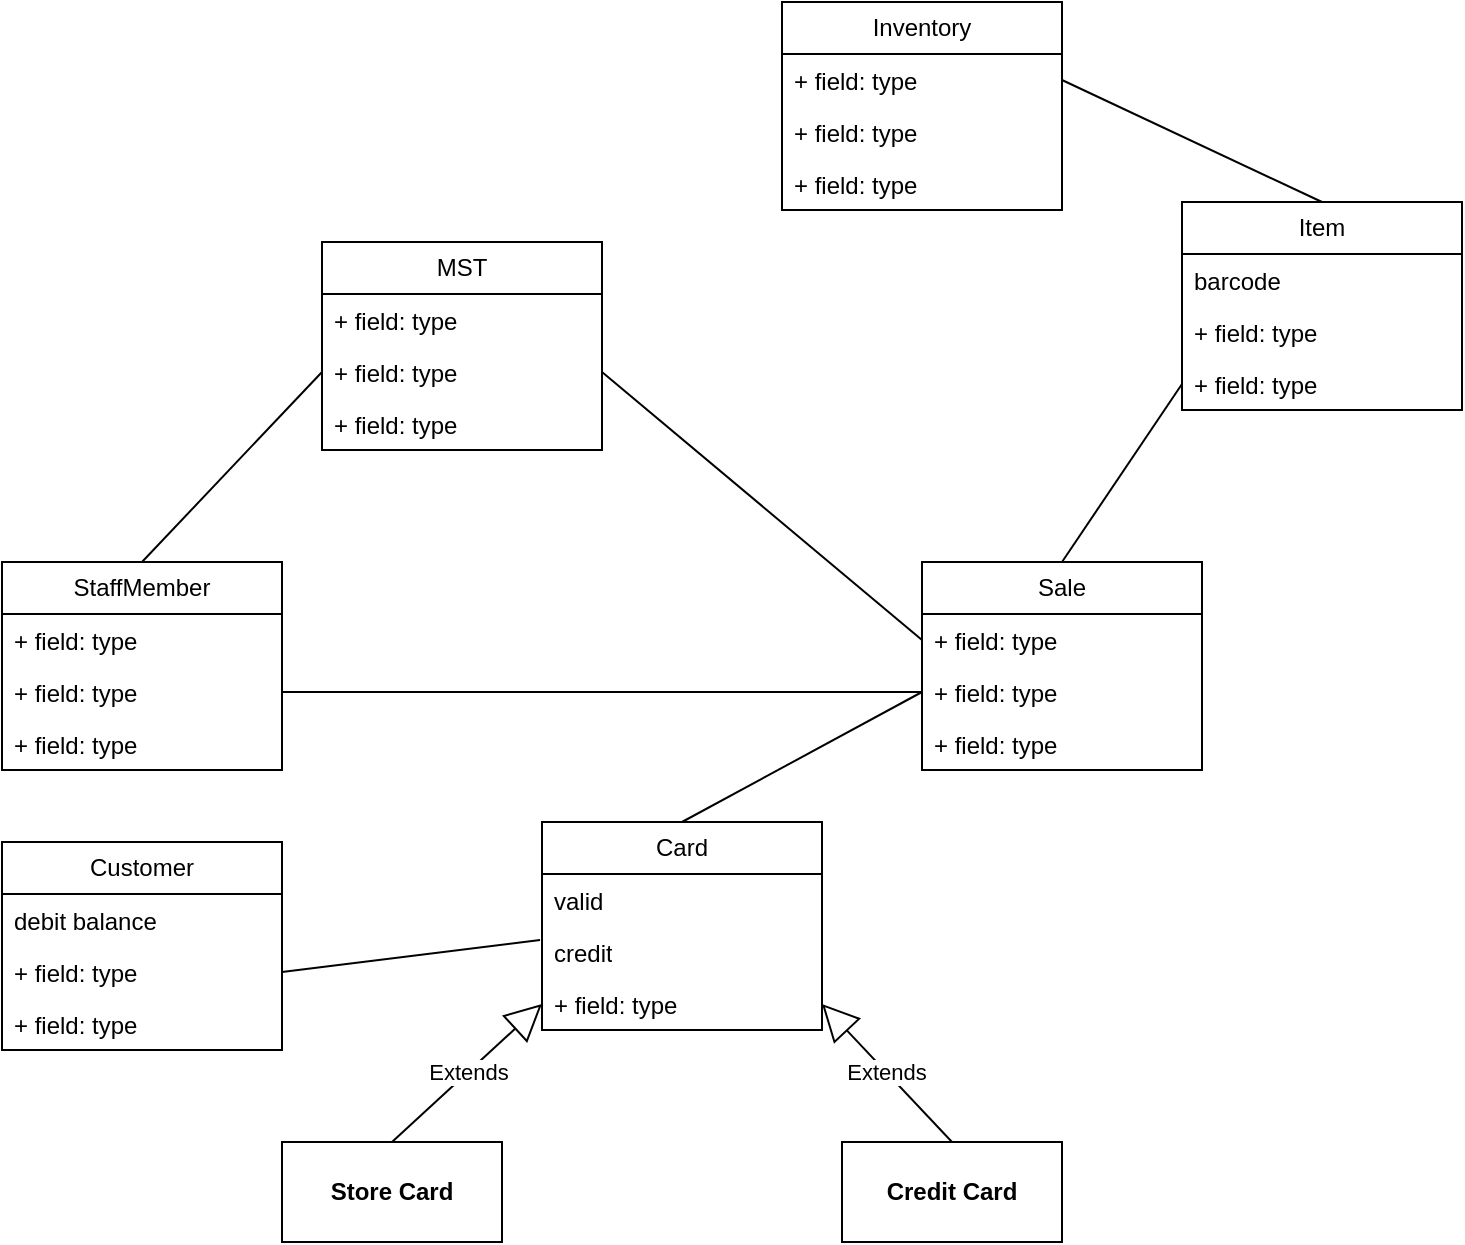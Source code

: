 <mxfile version="26.2.2">
  <diagram name="Page-1" id="Xi5MQ2adSp-Ea2K82q50">
    <mxGraphModel dx="1208" dy="586" grid="1" gridSize="10" guides="1" tooltips="1" connect="1" arrows="1" fold="1" page="1" pageScale="1" pageWidth="850" pageHeight="1100" math="0" shadow="0">
      <root>
        <mxCell id="0" />
        <mxCell id="1" parent="0" />
        <mxCell id="RNlA4WiFr1rfiLgOeKW8-17" value="Item" style="swimlane;fontStyle=0;childLayout=stackLayout;horizontal=1;startSize=26;fillColor=none;horizontalStack=0;resizeParent=1;resizeParentMax=0;resizeLast=0;collapsible=1;marginBottom=0;whiteSpace=wrap;html=1;" vertex="1" parent="1">
          <mxGeometry x="660" y="110" width="140" height="104" as="geometry" />
        </mxCell>
        <mxCell id="RNlA4WiFr1rfiLgOeKW8-18" value="barcode" style="text;strokeColor=none;fillColor=none;align=left;verticalAlign=top;spacingLeft=4;spacingRight=4;overflow=hidden;rotatable=0;points=[[0,0.5],[1,0.5]];portConstraint=eastwest;whiteSpace=wrap;html=1;" vertex="1" parent="RNlA4WiFr1rfiLgOeKW8-17">
          <mxGeometry y="26" width="140" height="26" as="geometry" />
        </mxCell>
        <mxCell id="RNlA4WiFr1rfiLgOeKW8-19" value="+ field: type" style="text;strokeColor=none;fillColor=none;align=left;verticalAlign=top;spacingLeft=4;spacingRight=4;overflow=hidden;rotatable=0;points=[[0,0.5],[1,0.5]];portConstraint=eastwest;whiteSpace=wrap;html=1;" vertex="1" parent="RNlA4WiFr1rfiLgOeKW8-17">
          <mxGeometry y="52" width="140" height="26" as="geometry" />
        </mxCell>
        <mxCell id="RNlA4WiFr1rfiLgOeKW8-20" value="+ field: type" style="text;strokeColor=none;fillColor=none;align=left;verticalAlign=top;spacingLeft=4;spacingRight=4;overflow=hidden;rotatable=0;points=[[0,0.5],[1,0.5]];portConstraint=eastwest;whiteSpace=wrap;html=1;" vertex="1" parent="RNlA4WiFr1rfiLgOeKW8-17">
          <mxGeometry y="78" width="140" height="26" as="geometry" />
        </mxCell>
        <mxCell id="RNlA4WiFr1rfiLgOeKW8-21" value="StaffMember" style="swimlane;fontStyle=0;childLayout=stackLayout;horizontal=1;startSize=26;fillColor=none;horizontalStack=0;resizeParent=1;resizeParentMax=0;resizeLast=0;collapsible=1;marginBottom=0;whiteSpace=wrap;html=1;" vertex="1" parent="1">
          <mxGeometry x="70" y="290" width="140" height="104" as="geometry" />
        </mxCell>
        <mxCell id="RNlA4WiFr1rfiLgOeKW8-22" value="+ field: type" style="text;strokeColor=none;fillColor=none;align=left;verticalAlign=top;spacingLeft=4;spacingRight=4;overflow=hidden;rotatable=0;points=[[0,0.5],[1,0.5]];portConstraint=eastwest;whiteSpace=wrap;html=1;" vertex="1" parent="RNlA4WiFr1rfiLgOeKW8-21">
          <mxGeometry y="26" width="140" height="26" as="geometry" />
        </mxCell>
        <mxCell id="RNlA4WiFr1rfiLgOeKW8-23" value="+ field: type" style="text;strokeColor=none;fillColor=none;align=left;verticalAlign=top;spacingLeft=4;spacingRight=4;overflow=hidden;rotatable=0;points=[[0,0.5],[1,0.5]];portConstraint=eastwest;whiteSpace=wrap;html=1;" vertex="1" parent="RNlA4WiFr1rfiLgOeKW8-21">
          <mxGeometry y="52" width="140" height="26" as="geometry" />
        </mxCell>
        <mxCell id="RNlA4WiFr1rfiLgOeKW8-24" value="+ field: type" style="text;strokeColor=none;fillColor=none;align=left;verticalAlign=top;spacingLeft=4;spacingRight=4;overflow=hidden;rotatable=0;points=[[0,0.5],[1,0.5]];portConstraint=eastwest;whiteSpace=wrap;html=1;" vertex="1" parent="RNlA4WiFr1rfiLgOeKW8-21">
          <mxGeometry y="78" width="140" height="26" as="geometry" />
        </mxCell>
        <mxCell id="RNlA4WiFr1rfiLgOeKW8-25" value="Sale" style="swimlane;fontStyle=0;childLayout=stackLayout;horizontal=1;startSize=26;fillColor=none;horizontalStack=0;resizeParent=1;resizeParentMax=0;resizeLast=0;collapsible=1;marginBottom=0;whiteSpace=wrap;html=1;" vertex="1" parent="1">
          <mxGeometry x="530" y="290" width="140" height="104" as="geometry" />
        </mxCell>
        <mxCell id="RNlA4WiFr1rfiLgOeKW8-26" value="+ field: type" style="text;strokeColor=none;fillColor=none;align=left;verticalAlign=top;spacingLeft=4;spacingRight=4;overflow=hidden;rotatable=0;points=[[0,0.5],[1,0.5]];portConstraint=eastwest;whiteSpace=wrap;html=1;" vertex="1" parent="RNlA4WiFr1rfiLgOeKW8-25">
          <mxGeometry y="26" width="140" height="26" as="geometry" />
        </mxCell>
        <mxCell id="RNlA4WiFr1rfiLgOeKW8-27" value="+ field: type" style="text;strokeColor=none;fillColor=none;align=left;verticalAlign=top;spacingLeft=4;spacingRight=4;overflow=hidden;rotatable=0;points=[[0,0.5],[1,0.5]];portConstraint=eastwest;whiteSpace=wrap;html=1;" vertex="1" parent="RNlA4WiFr1rfiLgOeKW8-25">
          <mxGeometry y="52" width="140" height="26" as="geometry" />
        </mxCell>
        <mxCell id="RNlA4WiFr1rfiLgOeKW8-28" value="+ field: type" style="text;strokeColor=none;fillColor=none;align=left;verticalAlign=top;spacingLeft=4;spacingRight=4;overflow=hidden;rotatable=0;points=[[0,0.5],[1,0.5]];portConstraint=eastwest;whiteSpace=wrap;html=1;" vertex="1" parent="RNlA4WiFr1rfiLgOeKW8-25">
          <mxGeometry y="78" width="140" height="26" as="geometry" />
        </mxCell>
        <mxCell id="RNlA4WiFr1rfiLgOeKW8-29" value="Card" style="swimlane;fontStyle=0;childLayout=stackLayout;horizontal=1;startSize=26;fillColor=none;horizontalStack=0;resizeParent=1;resizeParentMax=0;resizeLast=0;collapsible=1;marginBottom=0;whiteSpace=wrap;html=1;" vertex="1" parent="1">
          <mxGeometry x="340" y="420" width="140" height="104" as="geometry" />
        </mxCell>
        <mxCell id="RNlA4WiFr1rfiLgOeKW8-30" value="valid" style="text;strokeColor=none;fillColor=none;align=left;verticalAlign=top;spacingLeft=4;spacingRight=4;overflow=hidden;rotatable=0;points=[[0,0.5],[1,0.5]];portConstraint=eastwest;whiteSpace=wrap;html=1;" vertex="1" parent="RNlA4WiFr1rfiLgOeKW8-29">
          <mxGeometry y="26" width="140" height="26" as="geometry" />
        </mxCell>
        <mxCell id="RNlA4WiFr1rfiLgOeKW8-31" value="credit" style="text;strokeColor=none;fillColor=none;align=left;verticalAlign=top;spacingLeft=4;spacingRight=4;overflow=hidden;rotatable=0;points=[[0,0.5],[1,0.5]];portConstraint=eastwest;whiteSpace=wrap;html=1;" vertex="1" parent="RNlA4WiFr1rfiLgOeKW8-29">
          <mxGeometry y="52" width="140" height="26" as="geometry" />
        </mxCell>
        <mxCell id="RNlA4WiFr1rfiLgOeKW8-32" value="+ field: type" style="text;strokeColor=none;fillColor=none;align=left;verticalAlign=top;spacingLeft=4;spacingRight=4;overflow=hidden;rotatable=0;points=[[0,0.5],[1,0.5]];portConstraint=eastwest;whiteSpace=wrap;html=1;" vertex="1" parent="RNlA4WiFr1rfiLgOeKW8-29">
          <mxGeometry y="78" width="140" height="26" as="geometry" />
        </mxCell>
        <mxCell id="RNlA4WiFr1rfiLgOeKW8-33" value="&lt;b&gt;Store Card&lt;/b&gt;" style="html=1;whiteSpace=wrap;" vertex="1" parent="1">
          <mxGeometry x="210" y="580" width="110" height="50" as="geometry" />
        </mxCell>
        <mxCell id="RNlA4WiFr1rfiLgOeKW8-35" value="&lt;b&gt;Credit Card&lt;/b&gt;" style="html=1;whiteSpace=wrap;" vertex="1" parent="1">
          <mxGeometry x="490" y="580" width="110" height="50" as="geometry" />
        </mxCell>
        <mxCell id="RNlA4WiFr1rfiLgOeKW8-36" value="Customer" style="swimlane;fontStyle=0;childLayout=stackLayout;horizontal=1;startSize=26;fillColor=none;horizontalStack=0;resizeParent=1;resizeParentMax=0;resizeLast=0;collapsible=1;marginBottom=0;whiteSpace=wrap;html=1;" vertex="1" parent="1">
          <mxGeometry x="70" y="430" width="140" height="104" as="geometry" />
        </mxCell>
        <mxCell id="RNlA4WiFr1rfiLgOeKW8-37" value="debit balance" style="text;strokeColor=none;fillColor=none;align=left;verticalAlign=top;spacingLeft=4;spacingRight=4;overflow=hidden;rotatable=0;points=[[0,0.5],[1,0.5]];portConstraint=eastwest;whiteSpace=wrap;html=1;" vertex="1" parent="RNlA4WiFr1rfiLgOeKW8-36">
          <mxGeometry y="26" width="140" height="26" as="geometry" />
        </mxCell>
        <mxCell id="RNlA4WiFr1rfiLgOeKW8-38" value="+ field: type" style="text;strokeColor=none;fillColor=none;align=left;verticalAlign=top;spacingLeft=4;spacingRight=4;overflow=hidden;rotatable=0;points=[[0,0.5],[1,0.5]];portConstraint=eastwest;whiteSpace=wrap;html=1;" vertex="1" parent="RNlA4WiFr1rfiLgOeKW8-36">
          <mxGeometry y="52" width="140" height="26" as="geometry" />
        </mxCell>
        <mxCell id="RNlA4WiFr1rfiLgOeKW8-39" value="+ field: type" style="text;strokeColor=none;fillColor=none;align=left;verticalAlign=top;spacingLeft=4;spacingRight=4;overflow=hidden;rotatable=0;points=[[0,0.5],[1,0.5]];portConstraint=eastwest;whiteSpace=wrap;html=1;" vertex="1" parent="RNlA4WiFr1rfiLgOeKW8-36">
          <mxGeometry y="78" width="140" height="26" as="geometry" />
        </mxCell>
        <mxCell id="RNlA4WiFr1rfiLgOeKW8-41" value="MST" style="swimlane;fontStyle=0;childLayout=stackLayout;horizontal=1;startSize=26;fillColor=none;horizontalStack=0;resizeParent=1;resizeParentMax=0;resizeLast=0;collapsible=1;marginBottom=0;whiteSpace=wrap;html=1;" vertex="1" parent="1">
          <mxGeometry x="230" y="130" width="140" height="104" as="geometry" />
        </mxCell>
        <mxCell id="RNlA4WiFr1rfiLgOeKW8-42" value="+ field: type" style="text;strokeColor=none;fillColor=none;align=left;verticalAlign=top;spacingLeft=4;spacingRight=4;overflow=hidden;rotatable=0;points=[[0,0.5],[1,0.5]];portConstraint=eastwest;whiteSpace=wrap;html=1;" vertex="1" parent="RNlA4WiFr1rfiLgOeKW8-41">
          <mxGeometry y="26" width="140" height="26" as="geometry" />
        </mxCell>
        <mxCell id="RNlA4WiFr1rfiLgOeKW8-43" value="+ field: type" style="text;strokeColor=none;fillColor=none;align=left;verticalAlign=top;spacingLeft=4;spacingRight=4;overflow=hidden;rotatable=0;points=[[0,0.5],[1,0.5]];portConstraint=eastwest;whiteSpace=wrap;html=1;" vertex="1" parent="RNlA4WiFr1rfiLgOeKW8-41">
          <mxGeometry y="52" width="140" height="26" as="geometry" />
        </mxCell>
        <mxCell id="RNlA4WiFr1rfiLgOeKW8-44" value="+ field: type" style="text;strokeColor=none;fillColor=none;align=left;verticalAlign=top;spacingLeft=4;spacingRight=4;overflow=hidden;rotatable=0;points=[[0,0.5],[1,0.5]];portConstraint=eastwest;whiteSpace=wrap;html=1;" vertex="1" parent="RNlA4WiFr1rfiLgOeKW8-41">
          <mxGeometry y="78" width="140" height="26" as="geometry" />
        </mxCell>
        <mxCell id="RNlA4WiFr1rfiLgOeKW8-45" value="" style="endArrow=none;html=1;rounded=0;exitX=0.5;exitY=0;exitDx=0;exitDy=0;entryX=0;entryY=0.5;entryDx=0;entryDy=0;" edge="1" parent="1" source="RNlA4WiFr1rfiLgOeKW8-29" target="RNlA4WiFr1rfiLgOeKW8-27">
          <mxGeometry width="50" height="50" relative="1" as="geometry">
            <mxPoint x="420" y="420" as="sourcePoint" />
            <mxPoint x="420" y="360" as="targetPoint" />
          </mxGeometry>
        </mxCell>
        <mxCell id="RNlA4WiFr1rfiLgOeKW8-46" value="" style="endArrow=none;html=1;rounded=0;exitX=1;exitY=0.5;exitDx=0;exitDy=0;entryX=-0.007;entryY=1.269;entryDx=0;entryDy=0;entryPerimeter=0;" edge="1" parent="1" source="RNlA4WiFr1rfiLgOeKW8-38" target="RNlA4WiFr1rfiLgOeKW8-30">
          <mxGeometry width="50" height="50" relative="1" as="geometry">
            <mxPoint x="460" y="340" as="sourcePoint" />
            <mxPoint x="470" y="270" as="targetPoint" />
          </mxGeometry>
        </mxCell>
        <mxCell id="RNlA4WiFr1rfiLgOeKW8-47" value="Extends" style="endArrow=block;endSize=16;endFill=0;html=1;rounded=0;exitX=0.5;exitY=0;exitDx=0;exitDy=0;entryX=0;entryY=0.5;entryDx=0;entryDy=0;" edge="1" parent="1" source="RNlA4WiFr1rfiLgOeKW8-33" target="RNlA4WiFr1rfiLgOeKW8-32">
          <mxGeometry width="160" relative="1" as="geometry">
            <mxPoint x="370" y="480" as="sourcePoint" />
            <mxPoint x="530" y="480" as="targetPoint" />
          </mxGeometry>
        </mxCell>
        <mxCell id="RNlA4WiFr1rfiLgOeKW8-48" value="Extends" style="endArrow=block;endSize=16;endFill=0;html=1;rounded=0;exitX=0.5;exitY=0;exitDx=0;exitDy=0;entryX=1;entryY=0.5;entryDx=0;entryDy=0;" edge="1" parent="1" source="RNlA4WiFr1rfiLgOeKW8-35" target="RNlA4WiFr1rfiLgOeKW8-32">
          <mxGeometry width="160" relative="1" as="geometry">
            <mxPoint x="370" y="480" as="sourcePoint" />
            <mxPoint x="530" y="480" as="targetPoint" />
          </mxGeometry>
        </mxCell>
        <mxCell id="RNlA4WiFr1rfiLgOeKW8-49" value="" style="endArrow=none;html=1;rounded=0;exitX=0.5;exitY=0;exitDx=0;exitDy=0;entryX=0;entryY=0.5;entryDx=0;entryDy=0;" edge="1" parent="1" source="RNlA4WiFr1rfiLgOeKW8-21" target="RNlA4WiFr1rfiLgOeKW8-43">
          <mxGeometry width="50" height="50" relative="1" as="geometry">
            <mxPoint x="420" y="330" as="sourcePoint" />
            <mxPoint x="470" y="280" as="targetPoint" />
          </mxGeometry>
        </mxCell>
        <mxCell id="RNlA4WiFr1rfiLgOeKW8-50" value="" style="endArrow=none;html=1;rounded=0;entryX=0;entryY=0.5;entryDx=0;entryDy=0;exitX=1;exitY=0.5;exitDx=0;exitDy=0;" edge="1" parent="1" source="RNlA4WiFr1rfiLgOeKW8-43" target="RNlA4WiFr1rfiLgOeKW8-26">
          <mxGeometry width="50" height="50" relative="1" as="geometry">
            <mxPoint x="420" y="330" as="sourcePoint" />
            <mxPoint x="470" y="280" as="targetPoint" />
          </mxGeometry>
        </mxCell>
        <mxCell id="RNlA4WiFr1rfiLgOeKW8-51" value="" style="endArrow=none;html=1;rounded=0;entryX=0;entryY=0.5;entryDx=0;entryDy=0;exitX=0.5;exitY=0;exitDx=0;exitDy=0;" edge="1" parent="1" source="RNlA4WiFr1rfiLgOeKW8-25" target="RNlA4WiFr1rfiLgOeKW8-20">
          <mxGeometry width="50" height="50" relative="1" as="geometry">
            <mxPoint x="420" y="330" as="sourcePoint" />
            <mxPoint x="470" y="280" as="targetPoint" />
          </mxGeometry>
        </mxCell>
        <mxCell id="RNlA4WiFr1rfiLgOeKW8-52" value="" style="endArrow=none;html=1;rounded=0;exitX=0;exitY=0.5;exitDx=0;exitDy=0;entryX=1;entryY=0.5;entryDx=0;entryDy=0;" edge="1" parent="1" source="RNlA4WiFr1rfiLgOeKW8-27" target="RNlA4WiFr1rfiLgOeKW8-23">
          <mxGeometry width="50" height="50" relative="1" as="geometry">
            <mxPoint x="480" y="400" as="sourcePoint" />
            <mxPoint x="290" y="300" as="targetPoint" />
          </mxGeometry>
        </mxCell>
        <mxCell id="RNlA4WiFr1rfiLgOeKW8-53" value="Inventory" style="swimlane;fontStyle=0;childLayout=stackLayout;horizontal=1;startSize=26;fillColor=none;horizontalStack=0;resizeParent=1;resizeParentMax=0;resizeLast=0;collapsible=1;marginBottom=0;whiteSpace=wrap;html=1;" vertex="1" parent="1">
          <mxGeometry x="460" y="10" width="140" height="104" as="geometry" />
        </mxCell>
        <mxCell id="RNlA4WiFr1rfiLgOeKW8-54" value="+ field: type" style="text;strokeColor=none;fillColor=none;align=left;verticalAlign=top;spacingLeft=4;spacingRight=4;overflow=hidden;rotatable=0;points=[[0,0.5],[1,0.5]];portConstraint=eastwest;whiteSpace=wrap;html=1;" vertex="1" parent="RNlA4WiFr1rfiLgOeKW8-53">
          <mxGeometry y="26" width="140" height="26" as="geometry" />
        </mxCell>
        <mxCell id="RNlA4WiFr1rfiLgOeKW8-55" value="+ field: type" style="text;strokeColor=none;fillColor=none;align=left;verticalAlign=top;spacingLeft=4;spacingRight=4;overflow=hidden;rotatable=0;points=[[0,0.5],[1,0.5]];portConstraint=eastwest;whiteSpace=wrap;html=1;" vertex="1" parent="RNlA4WiFr1rfiLgOeKW8-53">
          <mxGeometry y="52" width="140" height="26" as="geometry" />
        </mxCell>
        <mxCell id="RNlA4WiFr1rfiLgOeKW8-56" value="+ field: type" style="text;strokeColor=none;fillColor=none;align=left;verticalAlign=top;spacingLeft=4;spacingRight=4;overflow=hidden;rotatable=0;points=[[0,0.5],[1,0.5]];portConstraint=eastwest;whiteSpace=wrap;html=1;" vertex="1" parent="RNlA4WiFr1rfiLgOeKW8-53">
          <mxGeometry y="78" width="140" height="26" as="geometry" />
        </mxCell>
        <mxCell id="RNlA4WiFr1rfiLgOeKW8-57" value="" style="endArrow=none;html=1;rounded=0;entryX=1;entryY=0.5;entryDx=0;entryDy=0;exitX=0.5;exitY=0;exitDx=0;exitDy=0;" edge="1" parent="1" source="RNlA4WiFr1rfiLgOeKW8-17" target="RNlA4WiFr1rfiLgOeKW8-54">
          <mxGeometry width="50" height="50" relative="1" as="geometry">
            <mxPoint x="470" y="270" as="sourcePoint" />
            <mxPoint x="520" y="220" as="targetPoint" />
          </mxGeometry>
        </mxCell>
      </root>
    </mxGraphModel>
  </diagram>
</mxfile>
